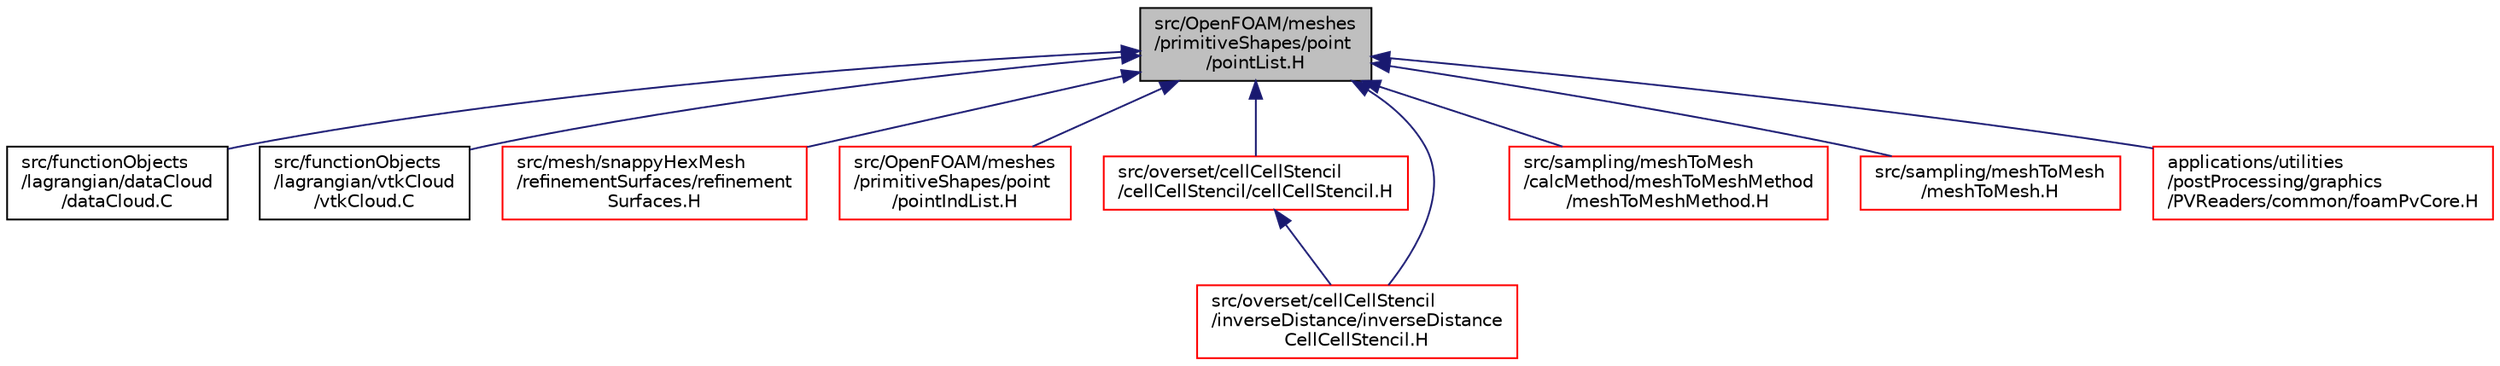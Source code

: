 digraph "src/OpenFOAM/meshes/primitiveShapes/point/pointList.H"
{
  bgcolor="transparent";
  edge [fontname="Helvetica",fontsize="10",labelfontname="Helvetica",labelfontsize="10"];
  node [fontname="Helvetica",fontsize="10",shape=record];
  Node1 [label="src/OpenFOAM/meshes\l/primitiveShapes/point\l/pointList.H",height=0.2,width=0.4,color="black", fillcolor="grey75", style="filled" fontcolor="black"];
  Node1 -> Node2 [dir="back",color="midnightblue",fontsize="10",style="solid",fontname="Helvetica"];
  Node2 [label="src/functionObjects\l/lagrangian/dataCloud\l/dataCloud.C",height=0.2,width=0.4,color="black",URL="$dataCloud_8C.html"];
  Node1 -> Node3 [dir="back",color="midnightblue",fontsize="10",style="solid",fontname="Helvetica"];
  Node3 [label="src/functionObjects\l/lagrangian/vtkCloud\l/vtkCloud.C",height=0.2,width=0.4,color="black",URL="$vtkCloud_8C.html"];
  Node1 -> Node4 [dir="back",color="midnightblue",fontsize="10",style="solid",fontname="Helvetica"];
  Node4 [label="src/mesh/snappyHexMesh\l/refinementSurfaces/refinement\lSurfaces.H",height=0.2,width=0.4,color="red",URL="$refinementSurfaces_8H.html"];
  Node1 -> Node5 [dir="back",color="midnightblue",fontsize="10",style="solid",fontname="Helvetica"];
  Node5 [label="src/OpenFOAM/meshes\l/primitiveShapes/point\l/pointIndList.H",height=0.2,width=0.4,color="red",URL="$pointIndList_8H.html"];
  Node1 -> Node6 [dir="back",color="midnightblue",fontsize="10",style="solid",fontname="Helvetica"];
  Node6 [label="src/overset/cellCellStencil\l/cellCellStencil/cellCellStencil.H",height=0.2,width=0.4,color="red",URL="$cellCellStencil_8H.html"];
  Node6 -> Node7 [dir="back",color="midnightblue",fontsize="10",style="solid",fontname="Helvetica"];
  Node7 [label="src/overset/cellCellStencil\l/inverseDistance/inverseDistance\lCellCellStencil.H",height=0.2,width=0.4,color="red",URL="$inverseDistanceCellCellStencil_8H.html"];
  Node1 -> Node7 [dir="back",color="midnightblue",fontsize="10",style="solid",fontname="Helvetica"];
  Node1 -> Node8 [dir="back",color="midnightblue",fontsize="10",style="solid",fontname="Helvetica"];
  Node8 [label="src/sampling/meshToMesh\l/calcMethod/meshToMeshMethod\l/meshToMeshMethod.H",height=0.2,width=0.4,color="red",URL="$meshToMeshMethod_8H.html"];
  Node1 -> Node9 [dir="back",color="midnightblue",fontsize="10",style="solid",fontname="Helvetica"];
  Node9 [label="src/sampling/meshToMesh\l/meshToMesh.H",height=0.2,width=0.4,color="red",URL="$meshToMesh_8H.html"];
  Node1 -> Node10 [dir="back",color="midnightblue",fontsize="10",style="solid",fontname="Helvetica"];
  Node10 [label="applications/utilities\l/postProcessing/graphics\l/PVReaders/common/foamPvCore.H",height=0.2,width=0.4,color="red",URL="$foamPvCore_8H.html",tooltip="Helpers for OpenFOAM reader interfaces in ParaView. "];
}
